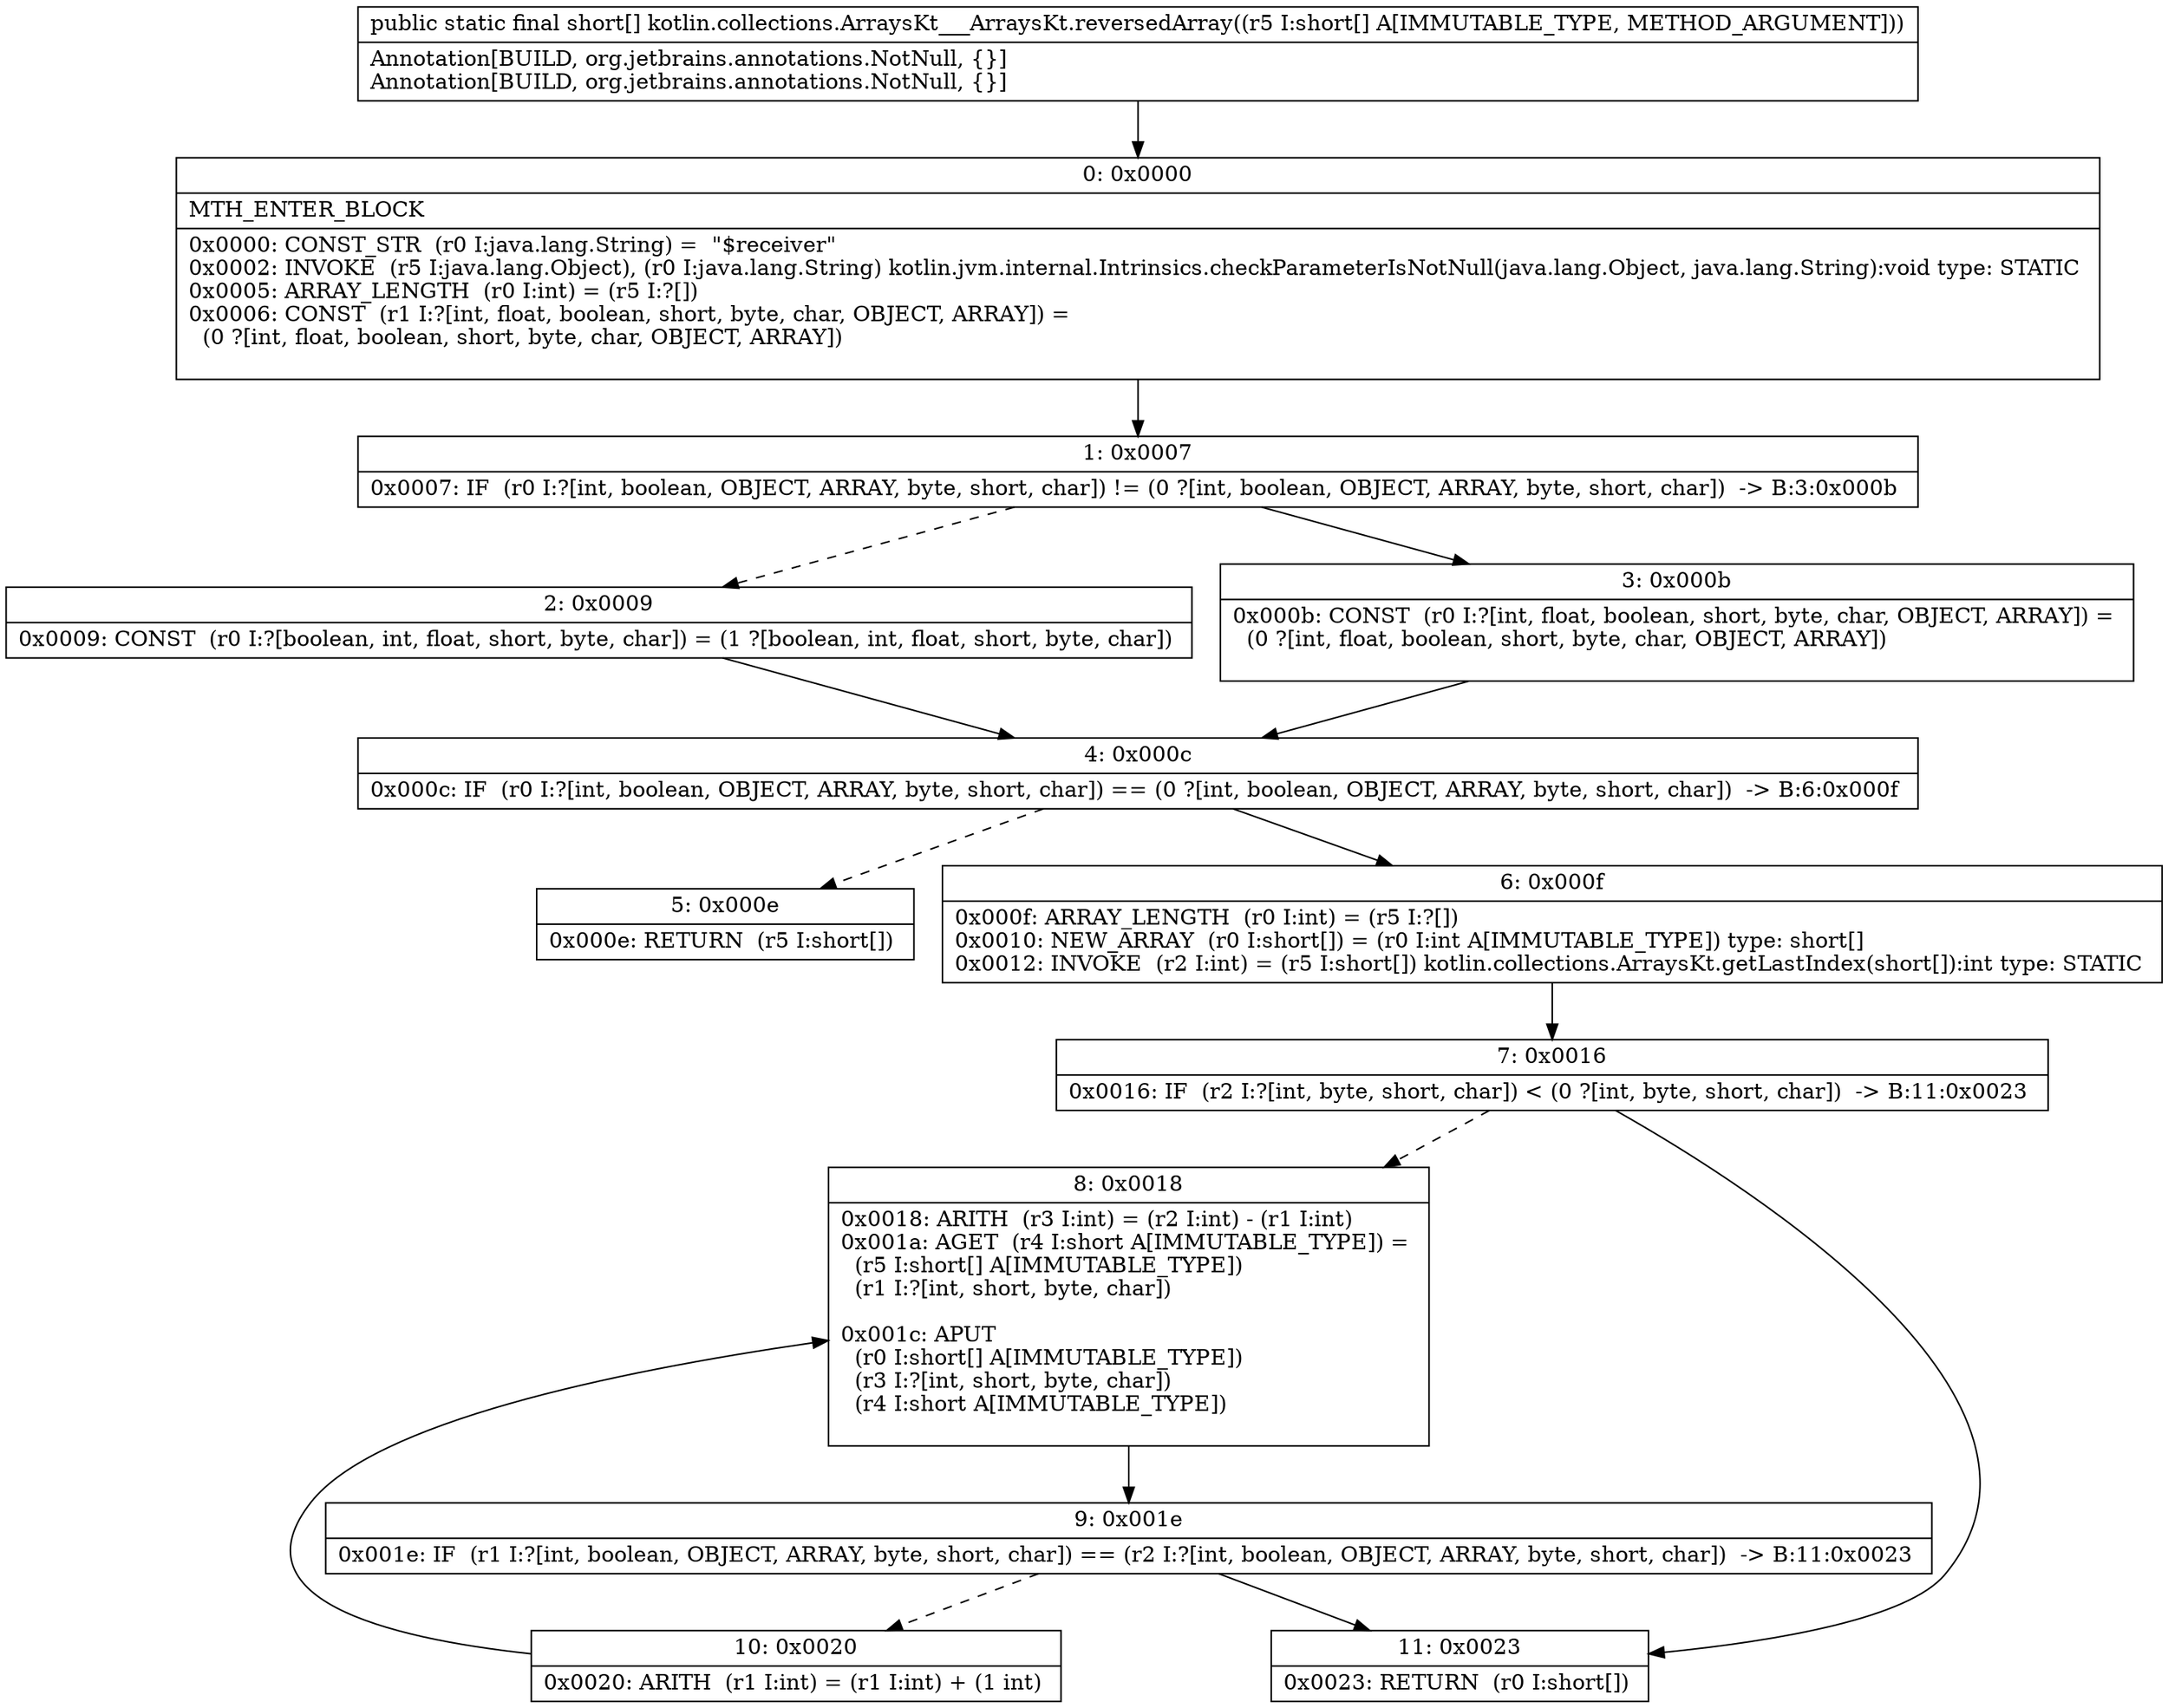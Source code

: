 digraph "CFG forkotlin.collections.ArraysKt___ArraysKt.reversedArray([S)[S" {
Node_0 [shape=record,label="{0\:\ 0x0000|MTH_ENTER_BLOCK\l|0x0000: CONST_STR  (r0 I:java.lang.String) =  \"$receiver\" \l0x0002: INVOKE  (r5 I:java.lang.Object), (r0 I:java.lang.String) kotlin.jvm.internal.Intrinsics.checkParameterIsNotNull(java.lang.Object, java.lang.String):void type: STATIC \l0x0005: ARRAY_LENGTH  (r0 I:int) = (r5 I:?[]) \l0x0006: CONST  (r1 I:?[int, float, boolean, short, byte, char, OBJECT, ARRAY]) = \l  (0 ?[int, float, boolean, short, byte, char, OBJECT, ARRAY])\l \l}"];
Node_1 [shape=record,label="{1\:\ 0x0007|0x0007: IF  (r0 I:?[int, boolean, OBJECT, ARRAY, byte, short, char]) != (0 ?[int, boolean, OBJECT, ARRAY, byte, short, char])  \-\> B:3:0x000b \l}"];
Node_2 [shape=record,label="{2\:\ 0x0009|0x0009: CONST  (r0 I:?[boolean, int, float, short, byte, char]) = (1 ?[boolean, int, float, short, byte, char]) \l}"];
Node_3 [shape=record,label="{3\:\ 0x000b|0x000b: CONST  (r0 I:?[int, float, boolean, short, byte, char, OBJECT, ARRAY]) = \l  (0 ?[int, float, boolean, short, byte, char, OBJECT, ARRAY])\l \l}"];
Node_4 [shape=record,label="{4\:\ 0x000c|0x000c: IF  (r0 I:?[int, boolean, OBJECT, ARRAY, byte, short, char]) == (0 ?[int, boolean, OBJECT, ARRAY, byte, short, char])  \-\> B:6:0x000f \l}"];
Node_5 [shape=record,label="{5\:\ 0x000e|0x000e: RETURN  (r5 I:short[]) \l}"];
Node_6 [shape=record,label="{6\:\ 0x000f|0x000f: ARRAY_LENGTH  (r0 I:int) = (r5 I:?[]) \l0x0010: NEW_ARRAY  (r0 I:short[]) = (r0 I:int A[IMMUTABLE_TYPE]) type: short[] \l0x0012: INVOKE  (r2 I:int) = (r5 I:short[]) kotlin.collections.ArraysKt.getLastIndex(short[]):int type: STATIC \l}"];
Node_7 [shape=record,label="{7\:\ 0x0016|0x0016: IF  (r2 I:?[int, byte, short, char]) \< (0 ?[int, byte, short, char])  \-\> B:11:0x0023 \l}"];
Node_8 [shape=record,label="{8\:\ 0x0018|0x0018: ARITH  (r3 I:int) = (r2 I:int) \- (r1 I:int) \l0x001a: AGET  (r4 I:short A[IMMUTABLE_TYPE]) = \l  (r5 I:short[] A[IMMUTABLE_TYPE])\l  (r1 I:?[int, short, byte, char])\l \l0x001c: APUT  \l  (r0 I:short[] A[IMMUTABLE_TYPE])\l  (r3 I:?[int, short, byte, char])\l  (r4 I:short A[IMMUTABLE_TYPE])\l \l}"];
Node_9 [shape=record,label="{9\:\ 0x001e|0x001e: IF  (r1 I:?[int, boolean, OBJECT, ARRAY, byte, short, char]) == (r2 I:?[int, boolean, OBJECT, ARRAY, byte, short, char])  \-\> B:11:0x0023 \l}"];
Node_10 [shape=record,label="{10\:\ 0x0020|0x0020: ARITH  (r1 I:int) = (r1 I:int) + (1 int) \l}"];
Node_11 [shape=record,label="{11\:\ 0x0023|0x0023: RETURN  (r0 I:short[]) \l}"];
MethodNode[shape=record,label="{public static final short[] kotlin.collections.ArraysKt___ArraysKt.reversedArray((r5 I:short[] A[IMMUTABLE_TYPE, METHOD_ARGUMENT]))  | Annotation[BUILD, org.jetbrains.annotations.NotNull, \{\}]\lAnnotation[BUILD, org.jetbrains.annotations.NotNull, \{\}]\l}"];
MethodNode -> Node_0;
Node_0 -> Node_1;
Node_1 -> Node_2[style=dashed];
Node_1 -> Node_3;
Node_2 -> Node_4;
Node_3 -> Node_4;
Node_4 -> Node_5[style=dashed];
Node_4 -> Node_6;
Node_6 -> Node_7;
Node_7 -> Node_8[style=dashed];
Node_7 -> Node_11;
Node_8 -> Node_9;
Node_9 -> Node_10[style=dashed];
Node_9 -> Node_11;
Node_10 -> Node_8;
}

